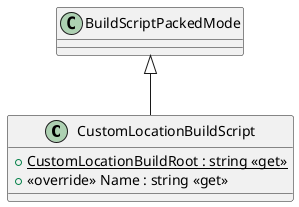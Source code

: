 @startuml
class CustomLocationBuildScript {
    + {static} CustomLocationBuildRoot : string <<get>>
    + <<override>> Name : string <<get>>
}
BuildScriptPackedMode <|-- CustomLocationBuildScript
@enduml
